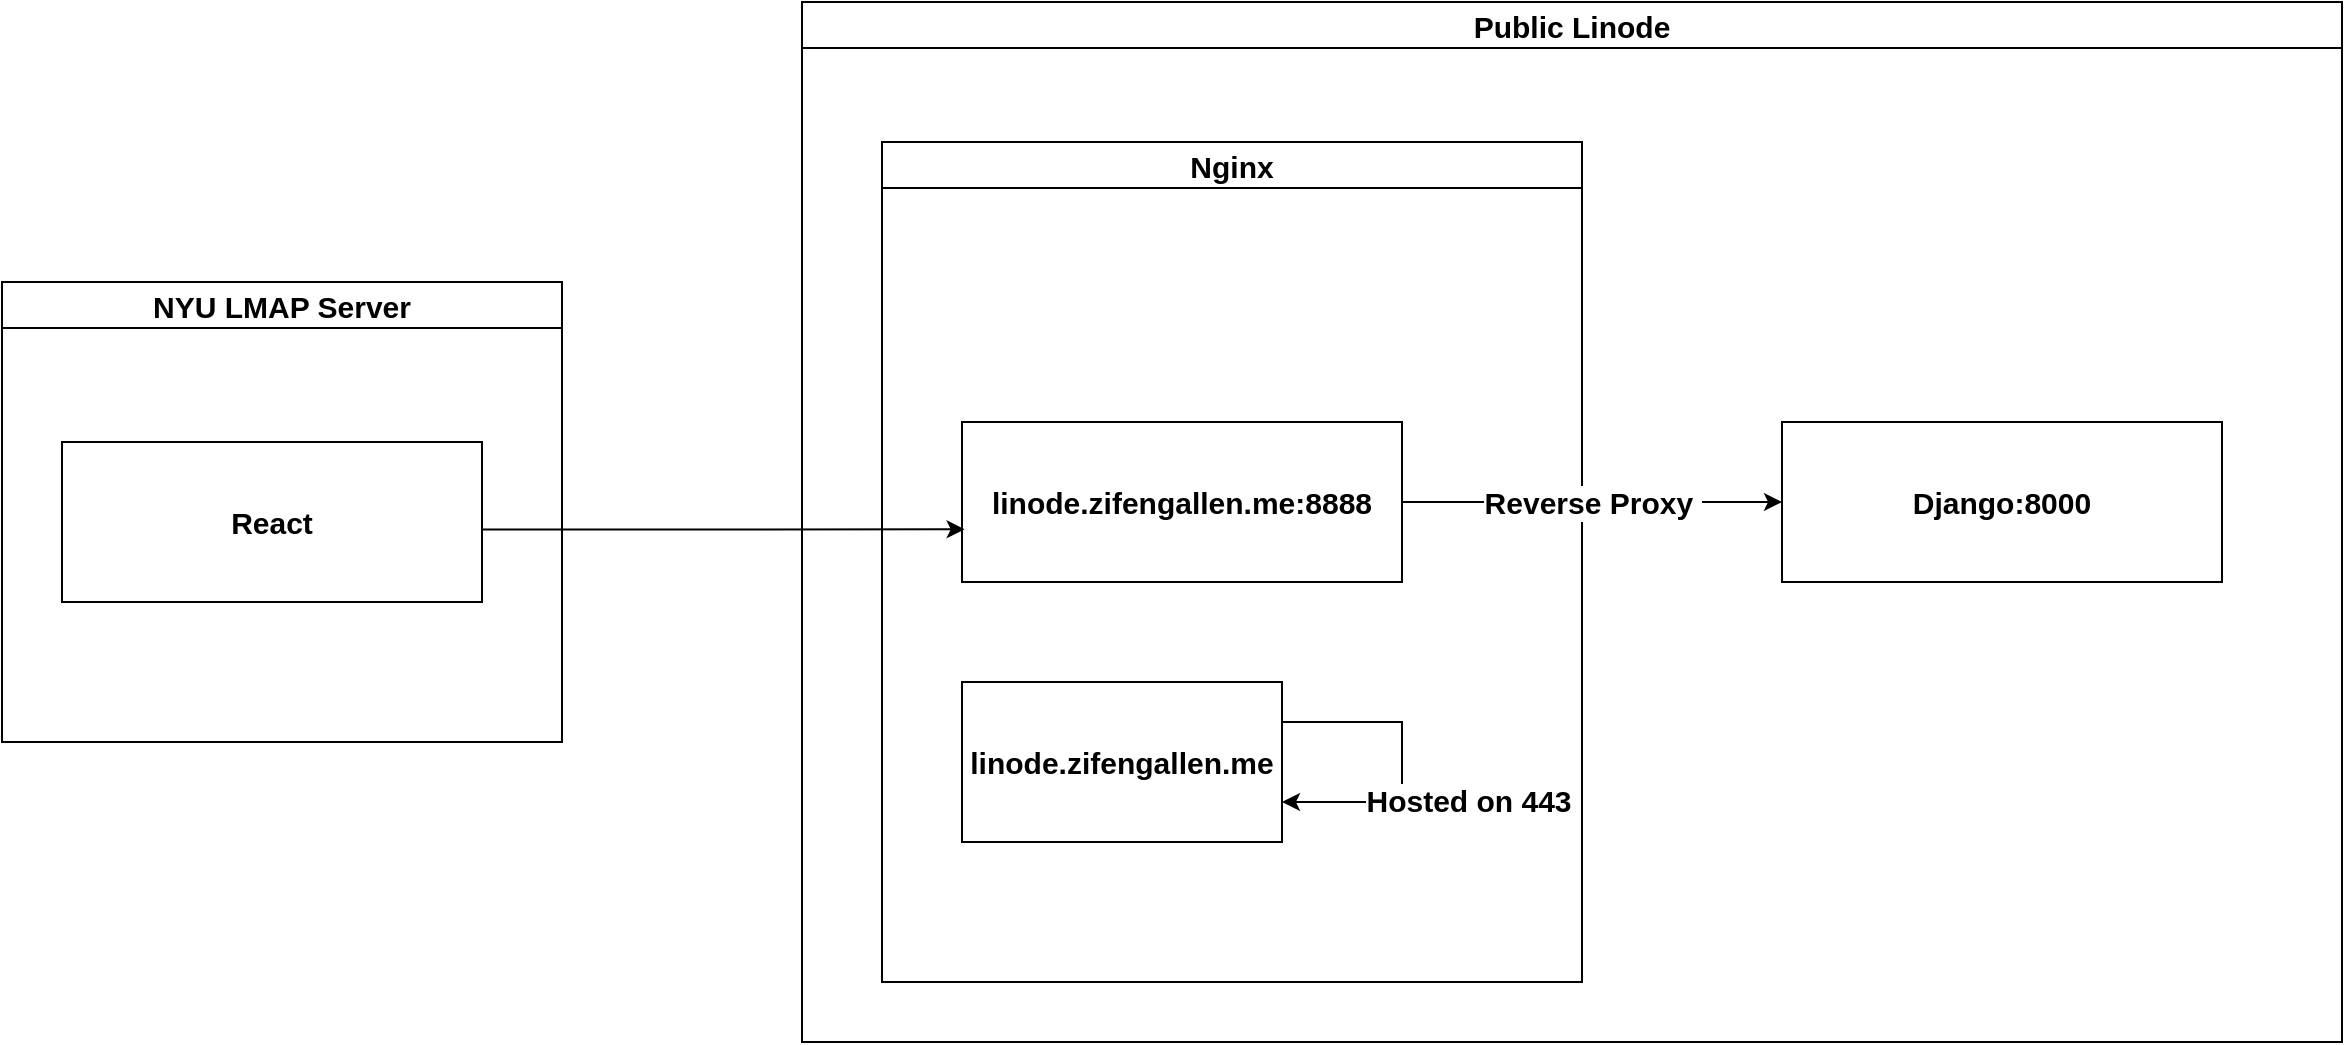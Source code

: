 <mxfile version="20.2.3" type="device"><diagram name="第 2 页 的副本" id="0LK38_5FHmOzDSCwTq0T"><mxGraphModel dx="786" dy="1091" grid="1" gridSize="10" guides="1" tooltips="1" connect="1" arrows="1" fold="1" page="1" pageScale="1" pageWidth="827" pageHeight="1169" math="0" shadow="0"><root><mxCell id="5zsgtLetRXvAuQ1d-qNE-0"/><mxCell id="5zsgtLetRXvAuQ1d-qNE-1" parent="5zsgtLetRXvAuQ1d-qNE-0"/><mxCell id="5zsgtLetRXvAuQ1d-qNE-7" value="Public Linode" style="swimlane;fontSize=15;align=center;fontStyle=1;verticalAlign=middle;" parent="5zsgtLetRXvAuQ1d-qNE-1" vertex="1"><mxGeometry x="700" y="90" width="770" height="520" as="geometry"><mxRectangle x="70" y="150" width="120" height="30" as="alternateBounds"/></mxGeometry></mxCell><mxCell id="5zsgtLetRXvAuQ1d-qNE-8" value="Nginx" style="swimlane;fontSize=15;align=center;verticalAlign=middle;" parent="5zsgtLetRXvAuQ1d-qNE-7" vertex="1"><mxGeometry x="40" y="70" width="350" height="420" as="geometry"/></mxCell><mxCell id="5zsgtLetRXvAuQ1d-qNE-10" value="&lt;b style=&quot;font-size: 15px;&quot;&gt;linode.zifengallen.me&lt;/b&gt;" style="rounded=0;whiteSpace=wrap;html=1;fontSize=15;fontColor=#000000;align=center;verticalAlign=middle;" parent="5zsgtLetRXvAuQ1d-qNE-8" vertex="1"><mxGeometry x="40" y="270" width="160" height="80" as="geometry"/></mxCell><mxCell id="5zsgtLetRXvAuQ1d-qNE-11" value="&lt;b&gt;linode&lt;/b&gt;&lt;b style=&quot;font-size: 15px;&quot;&gt;.zifengallen.me:8888&lt;br&gt;&lt;/b&gt;" style="rounded=0;whiteSpace=wrap;html=1;fontSize=15;fontColor=#000000;align=center;verticalAlign=middle;" parent="5zsgtLetRXvAuQ1d-qNE-8" vertex="1"><mxGeometry x="40" y="140" width="220" height="80" as="geometry"/></mxCell><mxCell id="sDJJ_GMkRUUEDOuLP99D-2" style="edgeStyle=orthogonalEdgeStyle;rounded=0;orthogonalLoop=1;jettySize=auto;html=1;align=center;verticalAlign=middle;" parent="5zsgtLetRXvAuQ1d-qNE-8" source="5zsgtLetRXvAuQ1d-qNE-10" target="5zsgtLetRXvAuQ1d-qNE-10" edge="1"><mxGeometry relative="1" as="geometry"><mxPoint x="210" y="320" as="targetPoint"/><Array as="points"><mxPoint x="260" y="290"/><mxPoint x="260" y="330"/></Array></mxGeometry></mxCell><mxCell id="sDJJ_GMkRUUEDOuLP99D-3" value="&lt;b&gt;&lt;font style=&quot;font-size: 15px;&quot;&gt;Hosted on 443&lt;/font&gt;&lt;/b&gt;" style="edgeLabel;html=1;align=center;verticalAlign=middle;resizable=0;points=[];" parent="sDJJ_GMkRUUEDOuLP99D-2" vertex="1" connectable="0"><mxGeometry relative="1" as="geometry"><mxPoint x="33" y="19" as="offset"/></mxGeometry></mxCell><mxCell id="sDJJ_GMkRUUEDOuLP99D-0" value="&lt;b style=&quot;font-size: 15px;&quot;&gt;Django:8000&lt;br&gt;&lt;/b&gt;" style="rounded=0;whiteSpace=wrap;html=1;fontSize=15;fontColor=#000000;align=center;verticalAlign=middle;" parent="5zsgtLetRXvAuQ1d-qNE-7" vertex="1"><mxGeometry x="490" y="210" width="220" height="80" as="geometry"/></mxCell><mxCell id="5zsgtLetRXvAuQ1d-qNE-16" value="&lt;b style=&quot;font-size: 15px;&quot;&gt;Reverse Proxy&amp;nbsp;&lt;/b&gt;" style="edgeStyle=orthogonalEdgeStyle;rounded=0;orthogonalLoop=1;jettySize=auto;html=1;entryX=0;entryY=0.5;entryDx=0;entryDy=0;align=center;verticalAlign=middle;" parent="5zsgtLetRXvAuQ1d-qNE-7" source="5zsgtLetRXvAuQ1d-qNE-11" target="sDJJ_GMkRUUEDOuLP99D-0" edge="1"><mxGeometry relative="1" as="geometry"><mxPoint x="520" y="320" as="targetPoint"/></mxGeometry></mxCell><mxCell id="5zsgtLetRXvAuQ1d-qNE-37" value="NYU LMAP Server" style="swimlane;fontSize=15;verticalAlign=middle;align=center;" parent="5zsgtLetRXvAuQ1d-qNE-1" vertex="1"><mxGeometry x="300" y="230" width="280" height="230" as="geometry"/></mxCell><mxCell id="sDJJ_GMkRUUEDOuLP99D-4" value="&lt;b style=&quot;font-size: 15px;&quot;&gt;React&lt;br&gt;&lt;/b&gt;" style="rounded=0;whiteSpace=wrap;html=1;fontSize=15;fontColor=#000000;align=center;verticalAlign=middle;" parent="5zsgtLetRXvAuQ1d-qNE-37" vertex="1"><mxGeometry x="30" y="80" width="210" height="80" as="geometry"/></mxCell><mxCell id="sDJJ_GMkRUUEDOuLP99D-5" style="edgeStyle=orthogonalEdgeStyle;rounded=0;orthogonalLoop=1;jettySize=auto;html=1;entryX=0.006;entryY=0.671;entryDx=0;entryDy=0;entryPerimeter=0;fontSize=15;align=center;verticalAlign=middle;" parent="5zsgtLetRXvAuQ1d-qNE-1" source="sDJJ_GMkRUUEDOuLP99D-4" target="5zsgtLetRXvAuQ1d-qNE-11" edge="1"><mxGeometry relative="1" as="geometry"><Array as="points"><mxPoint x="660" y="354"/></Array></mxGeometry></mxCell></root></mxGraphModel></diagram></mxfile>